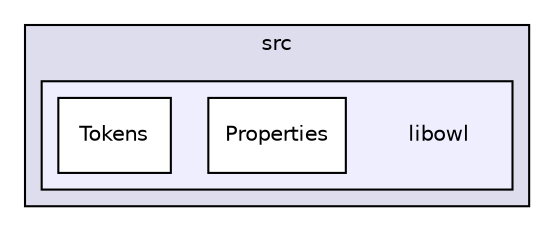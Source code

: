 digraph "src/libowl" {
  compound=true
  node [ fontsize="10", fontname="Helvetica"];
  edge [ labelfontsize="10", labelfontname="Helvetica"];
  subgraph clusterdir_68267d1309a1af8e8297ef4c3efbcdba {
    graph [ bgcolor="#ddddee", pencolor="black", label="src" fontname="Helvetica", fontsize="10", URL="dir_68267d1309a1af8e8297ef4c3efbcdba.html"]
  subgraph clusterdir_548d0486ad49f46581dc93d6c107bf77 {
    graph [ bgcolor="#eeeeff", pencolor="black", label="" URL="dir_548d0486ad49f46581dc93d6c107bf77.html"];
    dir_548d0486ad49f46581dc93d6c107bf77 [shape=plaintext label="libowl"];
    dir_34bab796a78160302bea29a6cb0e4348 [shape=box label="Properties" color="black" fillcolor="white" style="filled" URL="dir_34bab796a78160302bea29a6cb0e4348.html"];
    dir_89f2c1344c47c88ac87fe553cf69bfc2 [shape=box label="Tokens" color="black" fillcolor="white" style="filled" URL="dir_89f2c1344c47c88ac87fe553cf69bfc2.html"];
  }
  }
}
